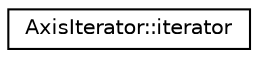 digraph "Graphical Class Hierarchy"
{
 // LATEX_PDF_SIZE
  edge [fontname="Helvetica",fontsize="10",labelfontname="Helvetica",labelfontsize="10"];
  node [fontname="Helvetica",fontsize="10",shape=record];
  rankdir="LR";
  Node0 [label="AxisIterator::iterator",height=0.2,width=0.4,color="black", fillcolor="white", style="filled",URL="$classAxisIterator_1_1iterator.html",tooltip=" "];
}
